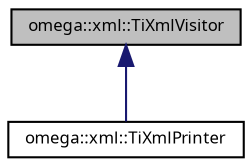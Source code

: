 digraph "omega::xml::TiXmlVisitor"
{
  bgcolor="transparent";
  edge [fontname="FreeSans.ttf",fontsize="8",labelfontname="FreeSans.ttf",labelfontsize="8"];
  node [fontname="FreeSans.ttf",fontsize="8",shape=record];
  Node1 [label="omega::xml::TiXmlVisitor",height=0.2,width=0.4,color="black", fillcolor="grey75", style="filled", fontcolor="black"];
  Node1 -> Node2 [dir="back",color="midnightblue",fontsize="8",style="solid",fontname="FreeSans.ttf"];
  Node2 [label="omega::xml::TiXmlPrinter",height=0.2,width=0.4,color="black",URL="$classomega_1_1xml_1_1_ti_xml_printer.html",tooltip="Print to memory functionality. "];
}
